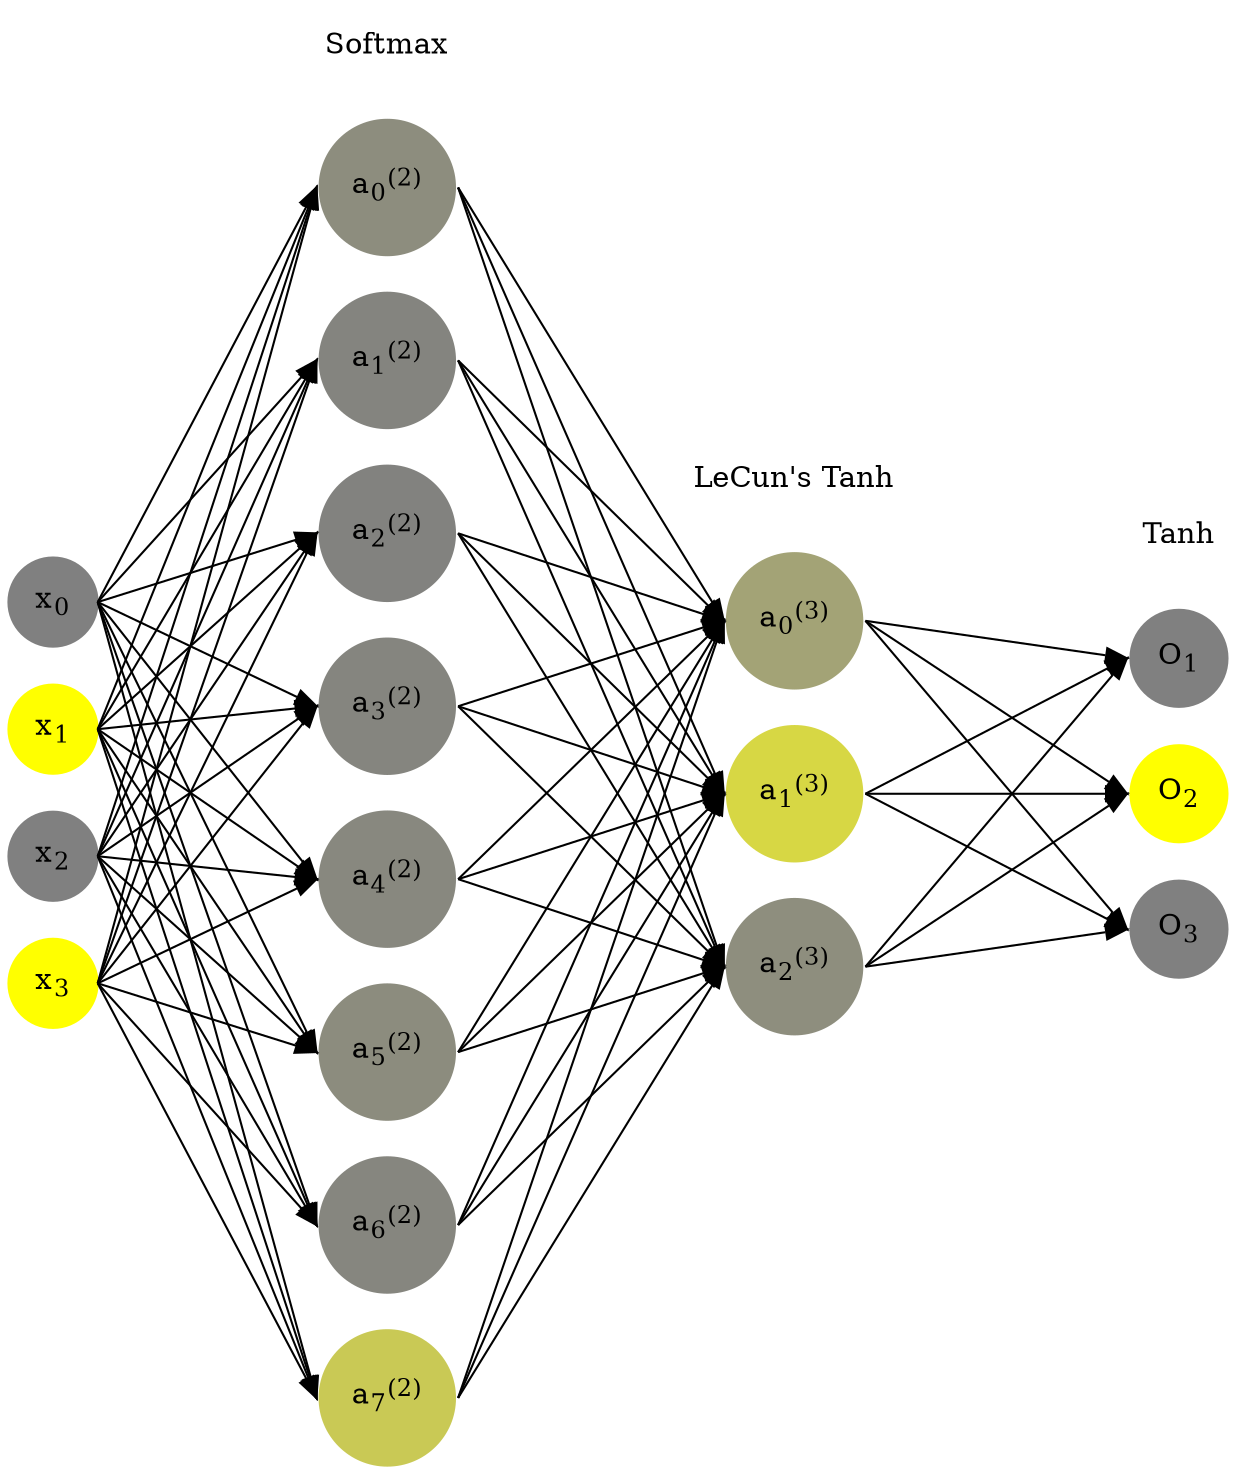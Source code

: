 digraph G {
	rankdir = LR;
	splines=false;
	edge[style=invis];
	ranksep= 1.4;
	{
	node [shape=circle, color="0.1667, 0.0, 0.5", style=filled, fillcolor="0.1667, 0.0, 0.5"];
	x0 [label=<x<sub>0</sub>>];
	}
	{
	node [shape=circle, color="0.1667, 1.0, 1.0", style=filled, fillcolor="0.1667, 1.0, 1.0"];
	x1 [label=<x<sub>1</sub>>];
	}
	{
	node [shape=circle, color="0.1667, 0.0, 0.5", style=filled, fillcolor="0.1667, 0.0, 0.5"];
	x2 [label=<x<sub>2</sub>>];
	}
	{
	node [shape=circle, color="0.1667, 1.0, 1.0", style=filled, fillcolor="0.1667, 1.0, 1.0"];
	x3 [label=<x<sub>3</sub>>];
	}
	{
	node [shape=circle, color="0.1667, 0.105651, 0.552826", style=filled, fillcolor="0.1667, 0.105651, 0.552826"];
	a02 [label=<a<sub>0</sub><sup>(2)</sup>>];
	}
	{
	node [shape=circle, color="0.1667, 0.037476, 0.518738", style=filled, fillcolor="0.1667, 0.037476, 0.518738"];
	a12 [label=<a<sub>1</sub><sup>(2)</sup>>];
	}
	{
	node [shape=circle, color="0.1667, 0.018458, 0.509229", style=filled, fillcolor="0.1667, 0.018458, 0.509229"];
	a22 [label=<a<sub>2</sub><sup>(2)</sup>>];
	}
	{
	node [shape=circle, color="0.1667, 0.045163, 0.522581", style=filled, fillcolor="0.1667, 0.045163, 0.522581"];
	a32 [label=<a<sub>3</sub><sup>(2)</sup>>];
	}
	{
	node [shape=circle, color="0.1667, 0.065837, 0.532918", style=filled, fillcolor="0.1667, 0.065837, 0.532918"];
	a42 [label=<a<sub>4</sub><sup>(2)</sup>>];
	}
	{
	node [shape=circle, color="0.1667, 0.101119, 0.550560", style=filled, fillcolor="0.1667, 0.101119, 0.550560"];
	a52 [label=<a<sub>5</sub><sup>(2)</sup>>];
	}
	{
	node [shape=circle, color="0.1667, 0.051754, 0.525877", style=filled, fillcolor="0.1667, 0.051754, 0.525877"];
	a62 [label=<a<sub>6</sub><sup>(2)</sup>>];
	}
	{
	node [shape=circle, color="0.1667, 0.574541, 0.787270", style=filled, fillcolor="0.1667, 0.574541, 0.787270"];
	a72 [label=<a<sub>7</sub><sup>(2)</sup>>];
	}
	{
	node [shape=circle, color="0.1667, 0.275795, 0.637897", style=filled, fillcolor="0.1667, 0.275795, 0.637897"];
	a03 [label=<a<sub>0</sub><sup>(3)</sup>>];
	}
	{
	node [shape=circle, color="0.1667, 0.683661, 0.841831", style=filled, fillcolor="0.1667, 0.683661, 0.841831"];
	a13 [label=<a<sub>1</sub><sup>(3)</sup>>];
	}
	{
	node [shape=circle, color="0.1667, 0.111963, 0.555982", style=filled, fillcolor="0.1667, 0.111963, 0.555982"];
	a23 [label=<a<sub>2</sub><sup>(3)</sup>>];
	}
	{
	node [shape=circle, color="0.1667, 0.0, 0.5", style=filled, fillcolor="0.1667, 0.0, 0.5"];
	O1 [label=<O<sub>1</sub>>];
	}
	{
	node [shape=circle, color="0.1667, 1.0, 1.0", style=filled, fillcolor="0.1667, 1.0, 1.0"];
	O2 [label=<O<sub>2</sub>>];
	}
	{
	node [shape=circle, color="0.1667, 0.0, 0.5", style=filled, fillcolor="0.1667, 0.0, 0.5"];
	O3 [label=<O<sub>3</sub>>];
	}
	{
	rank=same;
	x0->x1->x2->x3;
	}
	{
	rank=same;
	a02->a12->a22->a32->a42->a52->a62->a72;
	}
	{
	rank=same;
	a03->a13->a23;
	}
	{
	rank=same;
	O1->O2->O3;
	}
	l1 [shape=plaintext,label="Softmax"];
	l1->a02;
	{rank=same; l1;a02};
	l2 [shape=plaintext,label="LeCun's Tanh"];
	l2->a03;
	{rank=same; l2;a03};
	l3 [shape=plaintext,label="Tanh"];
	l3->O1;
	{rank=same; l3;O1};
edge[style=solid, tailport=e, headport=w];
	{x0;x1;x2;x3} -> {a02;a12;a22;a32;a42;a52;a62;a72};
	{a02;a12;a22;a32;a42;a52;a62;a72} -> {a03;a13;a23};
	{a03;a13;a23} -> {O1,O2,O3};
}